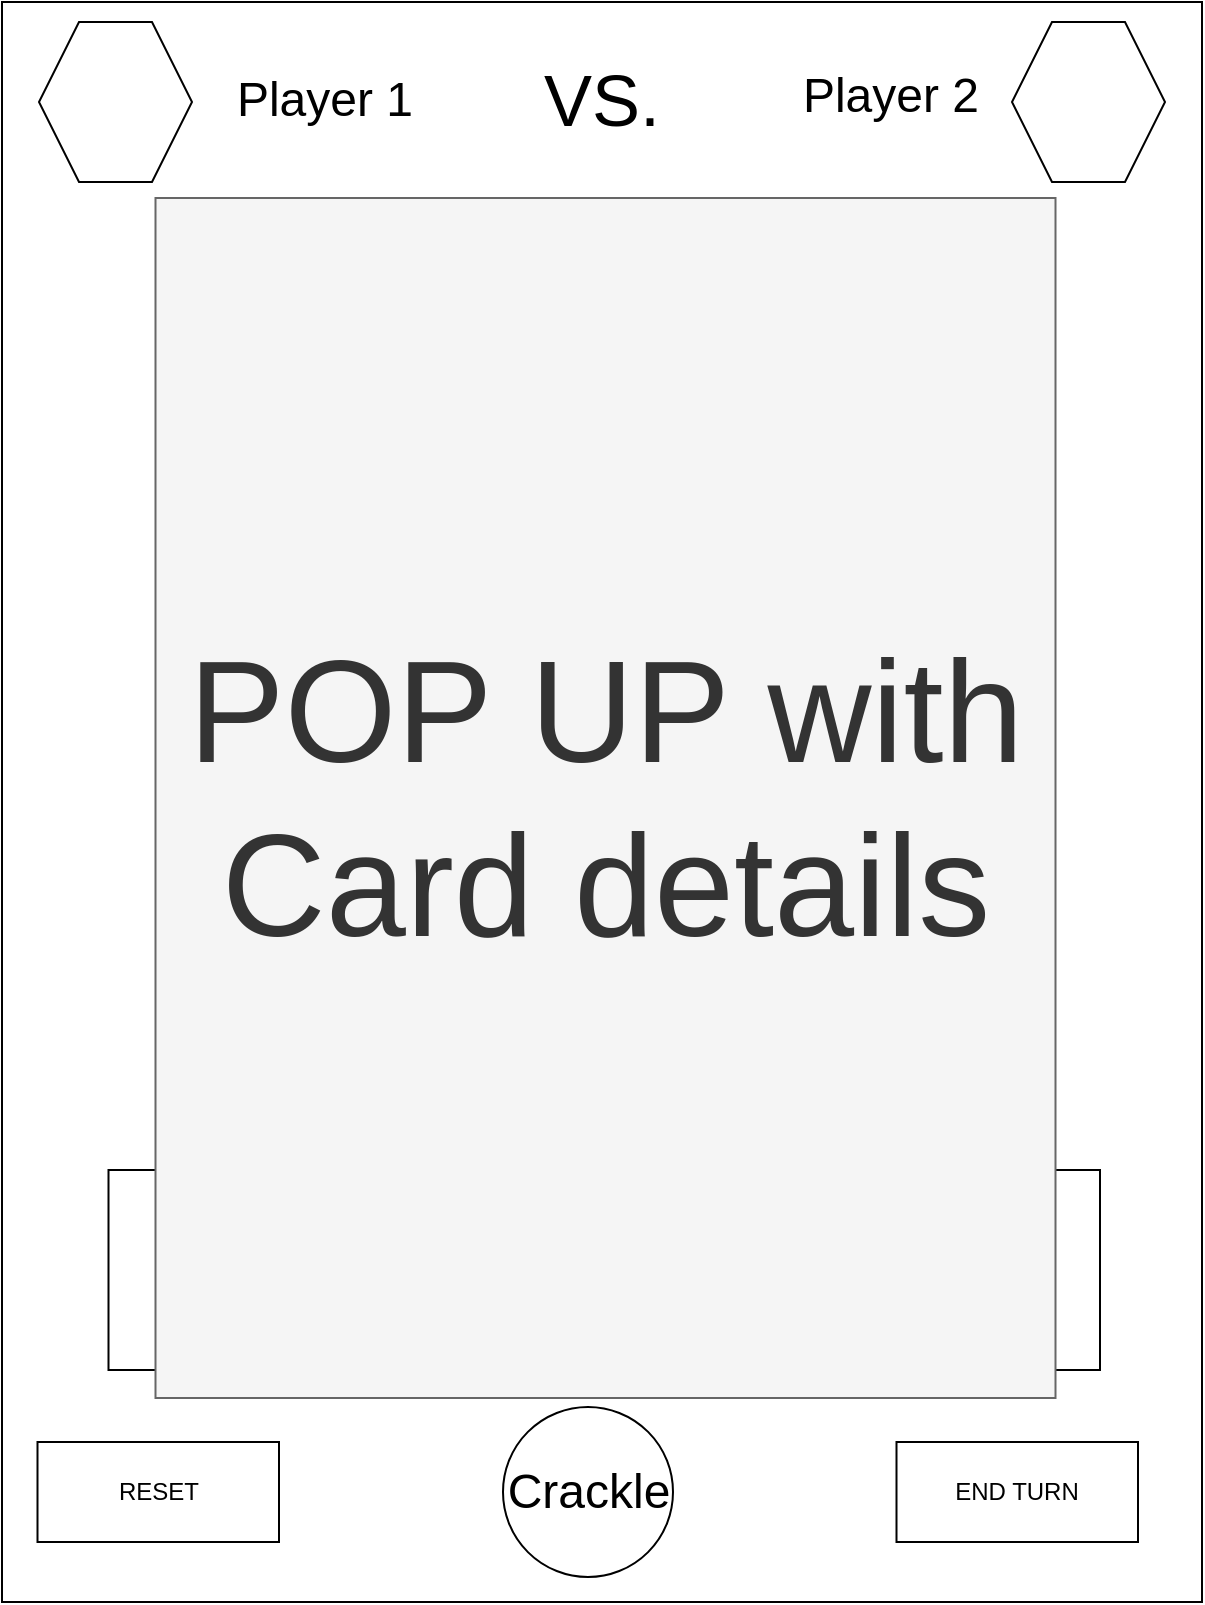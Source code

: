 <mxfile version="20.8.10" type="device"><diagram id="BOy3EOZdG50G0NoZCwxh" name="Page-1"><mxGraphModel dx="1036" dy="614" grid="1" gridSize="10" guides="1" tooltips="1" connect="1" arrows="1" fold="1" page="1" pageScale="1" pageWidth="850" pageHeight="1100" math="0" shadow="0"><root><mxCell id="0"/><mxCell id="1" parent="0"/><mxCell id="C_d9jra16WmfiZhvx9nA-1" value="" style="rounded=0;whiteSpace=wrap;html=1;" parent="1" vertex="1"><mxGeometry x="125" y="150" width="600" height="800" as="geometry"/></mxCell><mxCell id="C_d9jra16WmfiZhvx9nA-2" value="" style="shape=hexagon;perimeter=hexagonPerimeter2;whiteSpace=wrap;html=1;fixedSize=1;rotation=90;" parent="1" vertex="1"><mxGeometry x="365" y="428" width="120" height="98" as="geometry"/></mxCell><mxCell id="C_d9jra16WmfiZhvx9nA-34" value="" style="rounded=0;whiteSpace=wrap;html=1;" parent="1" vertex="1"><mxGeometry x="216.25" y="548" width="48.5" height="70" as="geometry"/></mxCell><mxCell id="C_d9jra16WmfiZhvx9nA-56" value="" style="shape=hexagon;perimeter=hexagonPerimeter2;whiteSpace=wrap;html=1;fixedSize=1;rotation=90;" parent="1" vertex="1"><mxGeometry x="212.5" y="428" width="120" height="98" as="geometry"/></mxCell><mxCell id="C_d9jra16WmfiZhvx9nA-57" value="" style="shape=hexagon;perimeter=hexagonPerimeter2;whiteSpace=wrap;html=1;fixedSize=1;rotation=90;" parent="1" vertex="1"><mxGeometry x="520" y="428" width="120" height="98" as="geometry"/></mxCell><mxCell id="C_d9jra16WmfiZhvx9nA-67" value="" style="rounded=0;whiteSpace=wrap;html=1;" parent="1" vertex="1"><mxGeometry x="280.25" y="548" width="48.5" height="70" as="geometry"/></mxCell><mxCell id="C_d9jra16WmfiZhvx9nA-68" value="" style="rounded=0;whiteSpace=wrap;html=1;" parent="1" vertex="1"><mxGeometry x="216.25" y="637" width="48.5" height="70" as="geometry"/></mxCell><mxCell id="C_d9jra16WmfiZhvx9nA-69" value="" style="rounded=0;whiteSpace=wrap;html=1;" parent="1" vertex="1"><mxGeometry x="280.25" y="637" width="48.5" height="70" as="geometry"/></mxCell><mxCell id="C_d9jra16WmfiZhvx9nA-70" value="" style="rounded=0;whiteSpace=wrap;html=1;" parent="1" vertex="1"><mxGeometry x="369" y="547" width="48.5" height="70" as="geometry"/></mxCell><mxCell id="C_d9jra16WmfiZhvx9nA-71" value="" style="rounded=0;whiteSpace=wrap;html=1;" parent="1" vertex="1"><mxGeometry x="433" y="547" width="48.5" height="70" as="geometry"/></mxCell><mxCell id="C_d9jra16WmfiZhvx9nA-72" value="" style="rounded=0;whiteSpace=wrap;html=1;" parent="1" vertex="1"><mxGeometry x="369" y="637" width="48.5" height="70" as="geometry"/></mxCell><mxCell id="C_d9jra16WmfiZhvx9nA-73" value="" style="rounded=0;whiteSpace=wrap;html=1;" parent="1" vertex="1"><mxGeometry x="433" y="637" width="48.5" height="70" as="geometry"/></mxCell><mxCell id="C_d9jra16WmfiZhvx9nA-74" value="" style="rounded=0;whiteSpace=wrap;html=1;" parent="1" vertex="1"><mxGeometry x="523.75" y="547" width="48.5" height="70" as="geometry"/></mxCell><mxCell id="C_d9jra16WmfiZhvx9nA-75" value="" style="rounded=0;whiteSpace=wrap;html=1;" parent="1" vertex="1"><mxGeometry x="587.75" y="547" width="48.5" height="70" as="geometry"/></mxCell><mxCell id="C_d9jra16WmfiZhvx9nA-76" value="" style="rounded=0;whiteSpace=wrap;html=1;" parent="1" vertex="1"><mxGeometry x="523.75" y="637" width="48.5" height="70" as="geometry"/></mxCell><mxCell id="C_d9jra16WmfiZhvx9nA-77" value="" style="rounded=0;whiteSpace=wrap;html=1;" parent="1" vertex="1"><mxGeometry x="587.75" y="637" width="48.5" height="70" as="geometry"/></mxCell><mxCell id="C_d9jra16WmfiZhvx9nA-80" value="" style="rounded=0;whiteSpace=wrap;html=1;" parent="1" vertex="1"><mxGeometry x="215" y="248" width="48.5" height="70" as="geometry"/></mxCell><mxCell id="C_d9jra16WmfiZhvx9nA-81" value="" style="rounded=0;whiteSpace=wrap;html=1;" parent="1" vertex="1"><mxGeometry x="279" y="248" width="48.5" height="70" as="geometry"/></mxCell><mxCell id="C_d9jra16WmfiZhvx9nA-82" value="" style="rounded=0;whiteSpace=wrap;html=1;" parent="1" vertex="1"><mxGeometry x="215" y="338" width="48.5" height="70" as="geometry"/></mxCell><mxCell id="C_d9jra16WmfiZhvx9nA-83" value="" style="rounded=0;whiteSpace=wrap;html=1;" parent="1" vertex="1"><mxGeometry x="279" y="338" width="48.5" height="70" as="geometry"/></mxCell><mxCell id="C_d9jra16WmfiZhvx9nA-84" value="" style="rounded=0;whiteSpace=wrap;html=1;" parent="1" vertex="1"><mxGeometry x="367.75" y="248" width="48.5" height="70" as="geometry"/></mxCell><mxCell id="C_d9jra16WmfiZhvx9nA-85" value="" style="rounded=0;whiteSpace=wrap;html=1;" parent="1" vertex="1"><mxGeometry x="431.75" y="248" width="48.5" height="70" as="geometry"/></mxCell><mxCell id="C_d9jra16WmfiZhvx9nA-86" value="" style="rounded=0;whiteSpace=wrap;html=1;" parent="1" vertex="1"><mxGeometry x="367.75" y="338" width="48.5" height="70" as="geometry"/></mxCell><mxCell id="C_d9jra16WmfiZhvx9nA-87" value="" style="rounded=0;whiteSpace=wrap;html=1;" parent="1" vertex="1"><mxGeometry x="431.75" y="338" width="48.5" height="70" as="geometry"/></mxCell><mxCell id="C_d9jra16WmfiZhvx9nA-88" value="" style="rounded=0;whiteSpace=wrap;html=1;" parent="1" vertex="1"><mxGeometry x="522.5" y="248" width="48.5" height="70" as="geometry"/></mxCell><mxCell id="C_d9jra16WmfiZhvx9nA-89" value="" style="rounded=0;whiteSpace=wrap;html=1;" parent="1" vertex="1"><mxGeometry x="586.5" y="248" width="48.5" height="70" as="geometry"/></mxCell><mxCell id="C_d9jra16WmfiZhvx9nA-90" value="" style="rounded=0;whiteSpace=wrap;html=1;" parent="1" vertex="1"><mxGeometry x="522.5" y="338" width="48.5" height="70" as="geometry"/></mxCell><mxCell id="C_d9jra16WmfiZhvx9nA-91" value="" style="rounded=0;whiteSpace=wrap;html=1;" parent="1" vertex="1"><mxGeometry x="586.5" y="338" width="48.5" height="70" as="geometry"/></mxCell><mxCell id="C_d9jra16WmfiZhvx9nA-94" value="" style="rounded=0;whiteSpace=wrap;html=1;" parent="1" vertex="1"><mxGeometry x="178.25" y="734" width="66.5" height="100" as="geometry"/></mxCell><mxCell id="C_d9jra16WmfiZhvx9nA-95" value="" style="rounded=0;whiteSpace=wrap;html=1;" parent="1" vertex="1"><mxGeometry x="250" y="734" width="66.5" height="100" as="geometry"/></mxCell><mxCell id="C_d9jra16WmfiZhvx9nA-96" value="" style="rounded=0;whiteSpace=wrap;html=1;" parent="1" vertex="1"><mxGeometry x="321.25" y="734" width="66.5" height="100" as="geometry"/></mxCell><mxCell id="C_d9jra16WmfiZhvx9nA-99" value="" style="shape=hexagon;perimeter=hexagonPerimeter2;whiteSpace=wrap;html=1;fixedSize=1;rotation=90;" parent="1" vertex="1"><mxGeometry x="253.75" y="404" width="37.5" height="45" as="geometry"/></mxCell><mxCell id="C_d9jra16WmfiZhvx9nA-100" value="" style="shape=hexagon;perimeter=hexagonPerimeter2;whiteSpace=wrap;html=1;fixedSize=1;rotation=90;" parent="1" vertex="1"><mxGeometry x="253.75" y="505" width="37.5" height="45" as="geometry"/></mxCell><mxCell id="C_d9jra16WmfiZhvx9nA-101" value="" style="shape=hexagon;perimeter=hexagonPerimeter2;whiteSpace=wrap;html=1;fixedSize=1;rotation=90;" parent="1" vertex="1"><mxGeometry x="405.75" y="404" width="37.5" height="45" as="geometry"/></mxCell><mxCell id="C_d9jra16WmfiZhvx9nA-102" value="" style="shape=hexagon;perimeter=hexagonPerimeter2;whiteSpace=wrap;html=1;fixedSize=1;rotation=90;" parent="1" vertex="1"><mxGeometry x="405.75" y="505" width="37.5" height="45" as="geometry"/></mxCell><mxCell id="C_d9jra16WmfiZhvx9nA-103" value="" style="shape=hexagon;perimeter=hexagonPerimeter2;whiteSpace=wrap;html=1;fixedSize=1;rotation=90;" parent="1" vertex="1"><mxGeometry x="561.25" y="404" width="37.5" height="45" as="geometry"/></mxCell><mxCell id="C_d9jra16WmfiZhvx9nA-104" value="" style="shape=hexagon;perimeter=hexagonPerimeter2;whiteSpace=wrap;html=1;fixedSize=1;rotation=90;" parent="1" vertex="1"><mxGeometry x="561.25" y="505" width="37.5" height="45" as="geometry"/></mxCell><mxCell id="C_d9jra16WmfiZhvx9nA-107" value="END TURN" style="rounded=0;whiteSpace=wrap;html=1;" parent="1" vertex="1"><mxGeometry x="572.25" y="870" width="120.75" height="50" as="geometry"/></mxCell><mxCell id="C_d9jra16WmfiZhvx9nA-108" value="&lt;font style=&quot;font-size: 24px;&quot;&gt;Crackle&lt;/font&gt;" style="ellipse;whiteSpace=wrap;html=1;aspect=fixed;" parent="1" vertex="1"><mxGeometry x="375.5" y="852.5" width="85" height="85" as="geometry"/></mxCell><mxCell id="C_d9jra16WmfiZhvx9nA-114" value="" style="rounded=0;whiteSpace=wrap;html=1;" parent="1" vertex="1"><mxGeometry x="607.5" y="734" width="66.5" height="100" as="geometry"/></mxCell><mxCell id="C_d9jra16WmfiZhvx9nA-115" value="" style="rounded=0;whiteSpace=wrap;html=1;" parent="1" vertex="1"><mxGeometry x="536.5" y="734" width="66.5" height="100" as="geometry"/></mxCell><mxCell id="C_d9jra16WmfiZhvx9nA-116" value="" style="rounded=0;whiteSpace=wrap;html=1;" parent="1" vertex="1"><mxGeometry x="465.25" y="734" width="66.5" height="100" as="geometry"/></mxCell><mxCell id="C_d9jra16WmfiZhvx9nA-117" value="" style="rounded=0;whiteSpace=wrap;html=1;" parent="1" vertex="1"><mxGeometry x="393" y="734" width="67.5" height="100" as="geometry"/></mxCell><mxCell id="C_d9jra16WmfiZhvx9nA-118" value="" style="shape=hexagon;perimeter=hexagonPerimeter2;whiteSpace=wrap;html=1;fixedSize=1;fontSize=24;" parent="1" vertex="1"><mxGeometry x="143.5" y="160" width="76.5" height="80" as="geometry"/></mxCell><mxCell id="C_d9jra16WmfiZhvx9nA-119" value="" style="shape=hexagon;perimeter=hexagonPerimeter2;whiteSpace=wrap;html=1;fixedSize=1;fontSize=24;" parent="1" vertex="1"><mxGeometry x="630" y="160" width="76.5" height="80" as="geometry"/></mxCell><mxCell id="C_d9jra16WmfiZhvx9nA-120" value="&lt;font style=&quot;font-size: 36px;&quot;&gt;VS.&lt;/font&gt;" style="text;html=1;strokeColor=none;fillColor=none;align=center;verticalAlign=middle;whiteSpace=wrap;rounded=0;fontSize=24;" parent="1" vertex="1"><mxGeometry x="395" y="184" width="60" height="30" as="geometry"/></mxCell><mxCell id="C_d9jra16WmfiZhvx9nA-122" value="Player 1" style="text;html=1;strokeColor=none;fillColor=none;align=center;verticalAlign=middle;whiteSpace=wrap;rounded=0;fontSize=24;" parent="1" vertex="1"><mxGeometry x="235.75" y="184" width="101.25" height="30" as="geometry"/></mxCell><mxCell id="C_d9jra16WmfiZhvx9nA-123" value="Player 2" style="text;html=1;strokeColor=none;fillColor=none;align=center;verticalAlign=middle;whiteSpace=wrap;rounded=0;fontSize=24;" parent="1" vertex="1"><mxGeometry x="521" y="182" width="96.5" height="30" as="geometry"/></mxCell><mxCell id="C_d9jra16WmfiZhvx9nA-124" value="&lt;font style=&quot;font-size: 72px;&quot;&gt;POP UP with Card details&lt;/font&gt;" style="rounded=0;whiteSpace=wrap;html=1;fontSize=36;fillColor=#f5f5f5;fontColor=#333333;strokeColor=#666666;" parent="1" vertex="1"><mxGeometry x="201.75" y="248" width="450" height="600" as="geometry"/></mxCell><mxCell id="prbt4iAyJlvebnZG7Zvp-1" value="RESET" style="rounded=0;whiteSpace=wrap;html=1;" vertex="1" parent="1"><mxGeometry x="142.75" y="870" width="120.75" height="50" as="geometry"/></mxCell></root></mxGraphModel></diagram></mxfile>